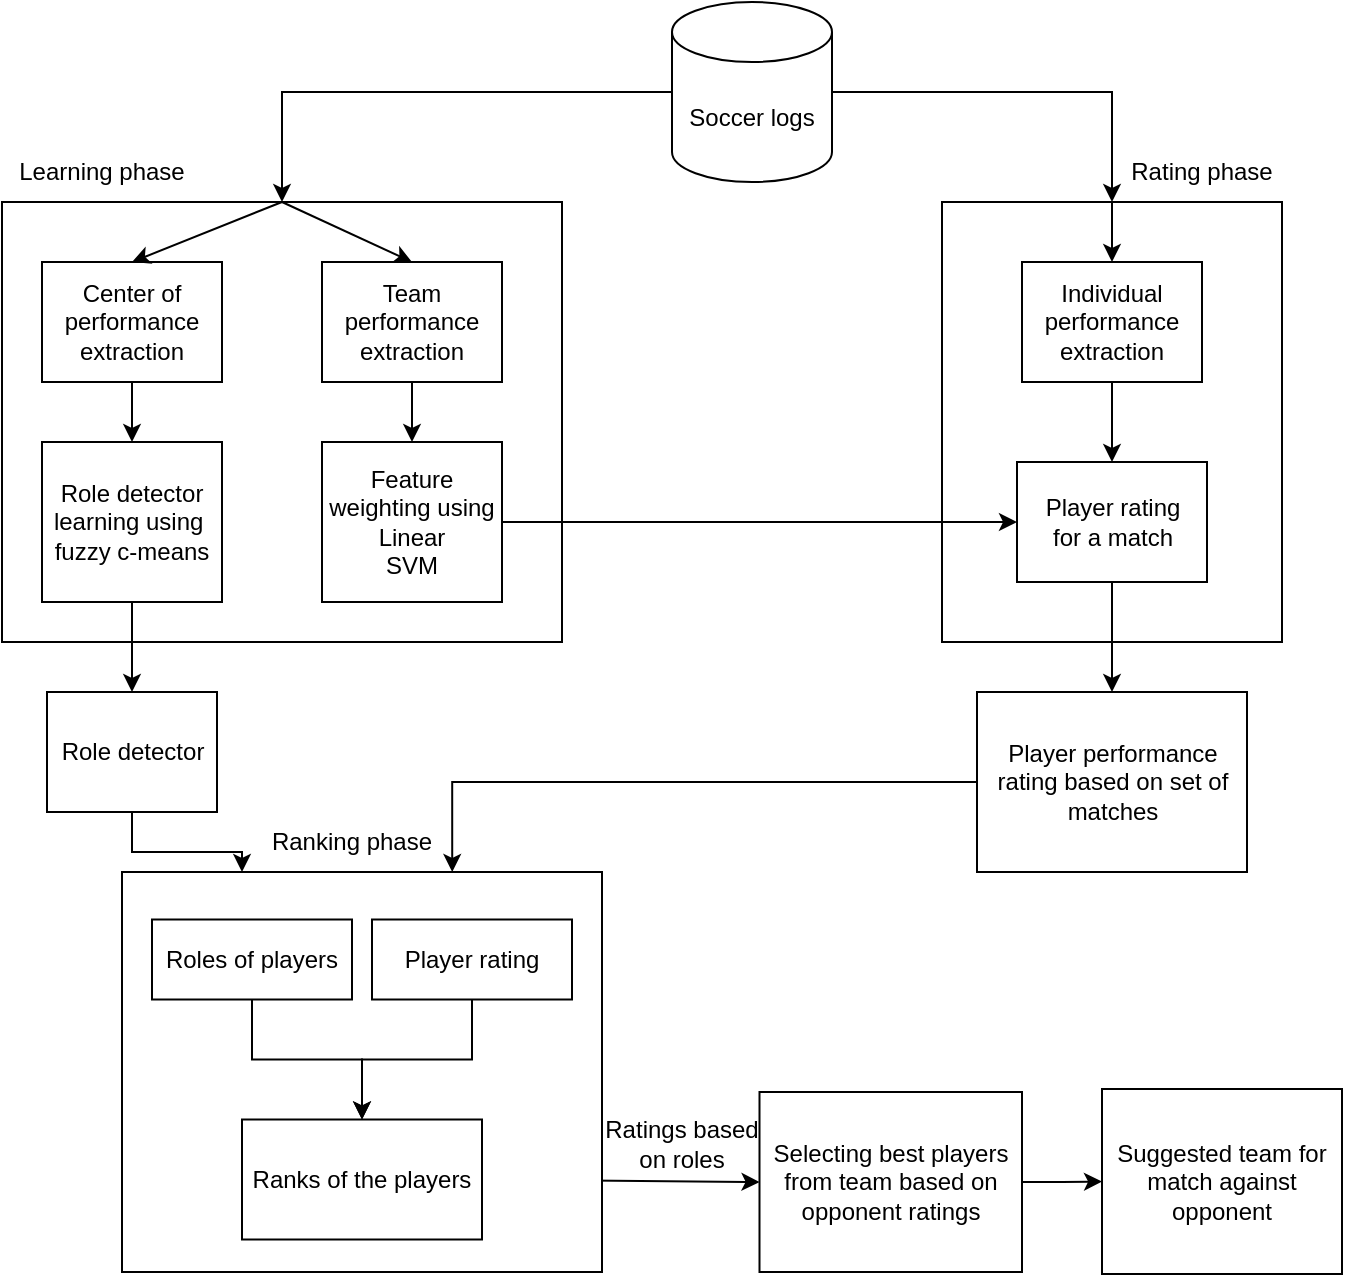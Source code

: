 <mxfile version="24.7.1" type="github">
  <diagram name="Page-1" id="ZjyivyVlpVMR8Z6ZtWU3">
    <mxGraphModel dx="1434" dy="752" grid="1" gridSize="10" guides="1" tooltips="1" connect="1" arrows="1" fold="1" page="1" pageScale="1" pageWidth="850" pageHeight="1100" math="0" shadow="0">
      <root>
        <mxCell id="0" />
        <mxCell id="1" parent="0" />
        <mxCell id="9dfFhnOsKdxjVdMtk8yv-2" style="edgeStyle=orthogonalEdgeStyle;rounded=0;orthogonalLoop=1;jettySize=auto;html=1;" edge="1" parent="1" source="9dfFhnOsKdxjVdMtk8yv-1" target="9dfFhnOsKdxjVdMtk8yv-3">
          <mxGeometry relative="1" as="geometry">
            <mxPoint x="160" y="210" as="targetPoint" />
          </mxGeometry>
        </mxCell>
        <mxCell id="9dfFhnOsKdxjVdMtk8yv-11" style="edgeStyle=orthogonalEdgeStyle;rounded=0;orthogonalLoop=1;jettySize=auto;html=1;" edge="1" parent="1" source="9dfFhnOsKdxjVdMtk8yv-1" target="9dfFhnOsKdxjVdMtk8yv-13">
          <mxGeometry relative="1" as="geometry">
            <mxPoint x="620" y="200" as="targetPoint" />
          </mxGeometry>
        </mxCell>
        <mxCell id="9dfFhnOsKdxjVdMtk8yv-1" value="Soccer logs" style="shape=cylinder3;whiteSpace=wrap;html=1;boundedLbl=1;backgroundOutline=1;size=15;" vertex="1" parent="1">
          <mxGeometry x="365" y="100" width="80" height="90" as="geometry" />
        </mxCell>
        <mxCell id="9dfFhnOsKdxjVdMtk8yv-3" value="" style="rounded=0;whiteSpace=wrap;html=1;" vertex="1" parent="1">
          <mxGeometry x="30" y="200" width="280" height="220" as="geometry" />
        </mxCell>
        <mxCell id="9dfFhnOsKdxjVdMtk8yv-10" value="" style="edgeStyle=orthogonalEdgeStyle;rounded=0;orthogonalLoop=1;jettySize=auto;html=1;" edge="1" parent="1" source="9dfFhnOsKdxjVdMtk8yv-4" target="9dfFhnOsKdxjVdMtk8yv-8">
          <mxGeometry relative="1" as="geometry" />
        </mxCell>
        <mxCell id="9dfFhnOsKdxjVdMtk8yv-4" value="Team performance extraction" style="rounded=0;whiteSpace=wrap;html=1;" vertex="1" parent="1">
          <mxGeometry x="190" y="230" width="90" height="60" as="geometry" />
        </mxCell>
        <mxCell id="9dfFhnOsKdxjVdMtk8yv-29" style="edgeStyle=orthogonalEdgeStyle;rounded=0;orthogonalLoop=1;jettySize=auto;html=1;" edge="1" parent="1" source="9dfFhnOsKdxjVdMtk8yv-6" target="9dfFhnOsKdxjVdMtk8yv-28">
          <mxGeometry relative="1" as="geometry" />
        </mxCell>
        <mxCell id="9dfFhnOsKdxjVdMtk8yv-6" value="Role detector learning using&amp;nbsp;&lt;div&gt;fuzzy c-means&lt;/div&gt;" style="rounded=0;whiteSpace=wrap;html=1;" vertex="1" parent="1">
          <mxGeometry x="50" y="320" width="90" height="80" as="geometry" />
        </mxCell>
        <mxCell id="9dfFhnOsKdxjVdMtk8yv-9" value="" style="edgeStyle=orthogonalEdgeStyle;rounded=0;orthogonalLoop=1;jettySize=auto;html=1;" edge="1" parent="1" source="9dfFhnOsKdxjVdMtk8yv-7" target="9dfFhnOsKdxjVdMtk8yv-6">
          <mxGeometry relative="1" as="geometry" />
        </mxCell>
        <mxCell id="9dfFhnOsKdxjVdMtk8yv-7" value="Center of performance extraction" style="rounded=0;whiteSpace=wrap;html=1;" vertex="1" parent="1">
          <mxGeometry x="50" y="230" width="90" height="60" as="geometry" />
        </mxCell>
        <mxCell id="9dfFhnOsKdxjVdMtk8yv-8" value="Feature weighting using Linear&lt;br&gt;&lt;span style=&quot;background-color: initial;&quot;&gt;SVM&lt;/span&gt;" style="rounded=0;whiteSpace=wrap;html=1;" vertex="1" parent="1">
          <mxGeometry x="190" y="320" width="90" height="80" as="geometry" />
        </mxCell>
        <mxCell id="9dfFhnOsKdxjVdMtk8yv-20" style="edgeStyle=orthogonalEdgeStyle;rounded=0;orthogonalLoop=1;jettySize=auto;html=1;exitX=0.5;exitY=0;exitDx=0;exitDy=0;entryX=0.5;entryY=0;entryDx=0;entryDy=0;" edge="1" parent="1" source="9dfFhnOsKdxjVdMtk8yv-13" target="9dfFhnOsKdxjVdMtk8yv-19">
          <mxGeometry relative="1" as="geometry" />
        </mxCell>
        <mxCell id="9dfFhnOsKdxjVdMtk8yv-13" value="" style="rounded=0;whiteSpace=wrap;html=1;" vertex="1" parent="1">
          <mxGeometry x="500" y="200" width="170" height="220" as="geometry" />
        </mxCell>
        <mxCell id="9dfFhnOsKdxjVdMtk8yv-16" value="" style="endArrow=classic;html=1;rounded=0;entryX=0.5;entryY=0;entryDx=0;entryDy=0;" edge="1" parent="1" target="9dfFhnOsKdxjVdMtk8yv-7">
          <mxGeometry width="50" height="50" relative="1" as="geometry">
            <mxPoint x="170" y="200" as="sourcePoint" />
            <mxPoint x="220" y="150" as="targetPoint" />
          </mxGeometry>
        </mxCell>
        <mxCell id="9dfFhnOsKdxjVdMtk8yv-18" value="" style="endArrow=classic;html=1;rounded=0;exitX=0.5;exitY=0;exitDx=0;exitDy=0;entryX=0.5;entryY=0;entryDx=0;entryDy=0;" edge="1" parent="1" source="9dfFhnOsKdxjVdMtk8yv-3" target="9dfFhnOsKdxjVdMtk8yv-4">
          <mxGeometry width="50" height="50" relative="1" as="geometry">
            <mxPoint x="400" y="410" as="sourcePoint" />
            <mxPoint x="450" y="360" as="targetPoint" />
          </mxGeometry>
        </mxCell>
        <mxCell id="9dfFhnOsKdxjVdMtk8yv-23" value="" style="edgeStyle=orthogonalEdgeStyle;rounded=0;orthogonalLoop=1;jettySize=auto;html=1;" edge="1" parent="1" source="9dfFhnOsKdxjVdMtk8yv-19" target="9dfFhnOsKdxjVdMtk8yv-21">
          <mxGeometry relative="1" as="geometry" />
        </mxCell>
        <mxCell id="9dfFhnOsKdxjVdMtk8yv-19" value="Individual performance extraction" style="rounded=0;whiteSpace=wrap;html=1;" vertex="1" parent="1">
          <mxGeometry x="540" y="230" width="90" height="60" as="geometry" />
        </mxCell>
        <mxCell id="9dfFhnOsKdxjVdMtk8yv-31" style="edgeStyle=orthogonalEdgeStyle;rounded=0;orthogonalLoop=1;jettySize=auto;html=1;" edge="1" parent="1" source="9dfFhnOsKdxjVdMtk8yv-21" target="9dfFhnOsKdxjVdMtk8yv-30">
          <mxGeometry relative="1" as="geometry" />
        </mxCell>
        <mxCell id="9dfFhnOsKdxjVdMtk8yv-21" value="Player rating&lt;div&gt;for a match&lt;/div&gt;" style="rounded=0;whiteSpace=wrap;html=1;" vertex="1" parent="1">
          <mxGeometry x="537.5" y="330" width="95" height="60" as="geometry" />
        </mxCell>
        <mxCell id="9dfFhnOsKdxjVdMtk8yv-22" value="" style="endArrow=classic;html=1;rounded=0;exitX=0.5;exitY=0;exitDx=0;exitDy=0;" edge="1" parent="1" source="9dfFhnOsKdxjVdMtk8yv-13" target="9dfFhnOsKdxjVdMtk8yv-19">
          <mxGeometry width="50" height="50" relative="1" as="geometry">
            <mxPoint x="400" y="410" as="sourcePoint" />
            <mxPoint x="450" y="360" as="targetPoint" />
          </mxGeometry>
        </mxCell>
        <mxCell id="9dfFhnOsKdxjVdMtk8yv-26" value="" style="endArrow=classic;html=1;rounded=0;" edge="1" parent="1" source="9dfFhnOsKdxjVdMtk8yv-8" target="9dfFhnOsKdxjVdMtk8yv-21">
          <mxGeometry width="50" height="50" relative="1" as="geometry">
            <mxPoint x="400" y="410" as="sourcePoint" />
            <mxPoint x="450" y="360" as="targetPoint" />
          </mxGeometry>
        </mxCell>
        <mxCell id="9dfFhnOsKdxjVdMtk8yv-33" style="edgeStyle=orthogonalEdgeStyle;rounded=0;orthogonalLoop=1;jettySize=auto;html=1;entryX=0.25;entryY=0;entryDx=0;entryDy=0;" edge="1" parent="1" source="9dfFhnOsKdxjVdMtk8yv-28" target="9dfFhnOsKdxjVdMtk8yv-27">
          <mxGeometry relative="1" as="geometry" />
        </mxCell>
        <mxCell id="9dfFhnOsKdxjVdMtk8yv-28" value="Role detector" style="rounded=0;whiteSpace=wrap;html=1;" vertex="1" parent="1">
          <mxGeometry x="52.5" y="445" width="85" height="60" as="geometry" />
        </mxCell>
        <mxCell id="9dfFhnOsKdxjVdMtk8yv-30" value="Player performance rating based on set of matches" style="rounded=0;whiteSpace=wrap;html=1;" vertex="1" parent="1">
          <mxGeometry x="517.5" y="445" width="135" height="90" as="geometry" />
        </mxCell>
        <mxCell id="9dfFhnOsKdxjVdMtk8yv-34" style="edgeStyle=orthogonalEdgeStyle;rounded=0;orthogonalLoop=1;jettySize=auto;html=1;entryX=0.688;entryY=0;entryDx=0;entryDy=0;entryPerimeter=0;" edge="1" parent="1" source="9dfFhnOsKdxjVdMtk8yv-30" target="9dfFhnOsKdxjVdMtk8yv-27">
          <mxGeometry relative="1" as="geometry" />
        </mxCell>
        <mxCell id="9dfFhnOsKdxjVdMtk8yv-41" value="" style="endArrow=classic;html=1;rounded=0;exitX=1;exitY=0.5;exitDx=0;exitDy=0;entryX=0;entryY=0.5;entryDx=0;entryDy=0;" edge="1" parent="1" source="9dfFhnOsKdxjVdMtk8yv-32" target="9dfFhnOsKdxjVdMtk8yv-43">
          <mxGeometry width="50" height="50" relative="1" as="geometry">
            <mxPoint x="430" y="450" as="sourcePoint" />
            <mxPoint x="480" y="690.25" as="targetPoint" />
          </mxGeometry>
        </mxCell>
        <mxCell id="9dfFhnOsKdxjVdMtk8yv-42" value="Ratings based on roles" style="text;html=1;align=center;verticalAlign=middle;whiteSpace=wrap;rounded=0;" vertex="1" parent="1">
          <mxGeometry x="330" y="656" width="80" height="30" as="geometry" />
        </mxCell>
        <mxCell id="9dfFhnOsKdxjVdMtk8yv-47" style="edgeStyle=orthogonalEdgeStyle;rounded=0;orthogonalLoop=1;jettySize=auto;html=1;exitX=1;exitY=0.5;exitDx=0;exitDy=0;entryX=0;entryY=0.5;entryDx=0;entryDy=0;" edge="1" parent="1" source="9dfFhnOsKdxjVdMtk8yv-43" target="9dfFhnOsKdxjVdMtk8yv-45">
          <mxGeometry relative="1" as="geometry" />
        </mxCell>
        <mxCell id="9dfFhnOsKdxjVdMtk8yv-43" value="Selecting best players from team based on opponent ratings" style="whiteSpace=wrap;html=1;rounded=0;" vertex="1" parent="1">
          <mxGeometry x="408.75" y="645" width="131.25" height="90" as="geometry" />
        </mxCell>
        <mxCell id="9dfFhnOsKdxjVdMtk8yv-45" value="Suggested team for match against opponent" style="whiteSpace=wrap;html=1;rounded=0;" vertex="1" parent="1">
          <mxGeometry x="580" y="643.5" width="120" height="92.5" as="geometry" />
        </mxCell>
        <mxCell id="9dfFhnOsKdxjVdMtk8yv-48" value="Learning phase" style="text;html=1;align=center;verticalAlign=middle;whiteSpace=wrap;rounded=0;" vertex="1" parent="1">
          <mxGeometry x="30" y="170" width="100" height="30" as="geometry" />
        </mxCell>
        <mxCell id="9dfFhnOsKdxjVdMtk8yv-49" value="Rating phase" style="text;html=1;align=center;verticalAlign=middle;whiteSpace=wrap;rounded=0;" vertex="1" parent="1">
          <mxGeometry x="590" y="170" width="80" height="30" as="geometry" />
        </mxCell>
        <mxCell id="9dfFhnOsKdxjVdMtk8yv-50" value="Ranking phase" style="text;html=1;align=center;verticalAlign=middle;whiteSpace=wrap;rounded=0;" vertex="1" parent="1">
          <mxGeometry x="160" y="505" width="90" height="30" as="geometry" />
        </mxCell>
        <mxCell id="9dfFhnOsKdxjVdMtk8yv-51" value="" style="group" vertex="1" connectable="0" parent="1">
          <mxGeometry x="90" y="535" width="240" height="200" as="geometry" />
        </mxCell>
        <mxCell id="9dfFhnOsKdxjVdMtk8yv-27" value="" style="rounded=0;whiteSpace=wrap;html=1;" vertex="1" parent="9dfFhnOsKdxjVdMtk8yv-51">
          <mxGeometry width="240" height="200" as="geometry" />
        </mxCell>
        <mxCell id="9dfFhnOsKdxjVdMtk8yv-32" value="Ranks of the players" style="rounded=0;whiteSpace=wrap;html=1;" vertex="1" parent="9dfFhnOsKdxjVdMtk8yv-51">
          <mxGeometry x="60" y="123.75" width="120" height="60" as="geometry" />
        </mxCell>
        <mxCell id="9dfFhnOsKdxjVdMtk8yv-36" value="" style="edgeStyle=orthogonalEdgeStyle;rounded=0;orthogonalLoop=1;jettySize=auto;html=1;" edge="1" parent="9dfFhnOsKdxjVdMtk8yv-51" source="9dfFhnOsKdxjVdMtk8yv-35" target="9dfFhnOsKdxjVdMtk8yv-32">
          <mxGeometry relative="1" as="geometry" />
        </mxCell>
        <mxCell id="9dfFhnOsKdxjVdMtk8yv-35" value="Roles of players" style="rounded=0;whiteSpace=wrap;html=1;" vertex="1" parent="9dfFhnOsKdxjVdMtk8yv-51">
          <mxGeometry x="15" y="23.75" width="100" height="40" as="geometry" />
        </mxCell>
        <mxCell id="9dfFhnOsKdxjVdMtk8yv-38" value="" style="edgeStyle=orthogonalEdgeStyle;rounded=0;orthogonalLoop=1;jettySize=auto;html=1;" edge="1" parent="9dfFhnOsKdxjVdMtk8yv-51" source="9dfFhnOsKdxjVdMtk8yv-37" target="9dfFhnOsKdxjVdMtk8yv-32">
          <mxGeometry relative="1" as="geometry" />
        </mxCell>
        <mxCell id="9dfFhnOsKdxjVdMtk8yv-37" value="Player rating" style="rounded=0;whiteSpace=wrap;html=1;" vertex="1" parent="9dfFhnOsKdxjVdMtk8yv-51">
          <mxGeometry x="125" y="23.75" width="100" height="40" as="geometry" />
        </mxCell>
      </root>
    </mxGraphModel>
  </diagram>
</mxfile>
